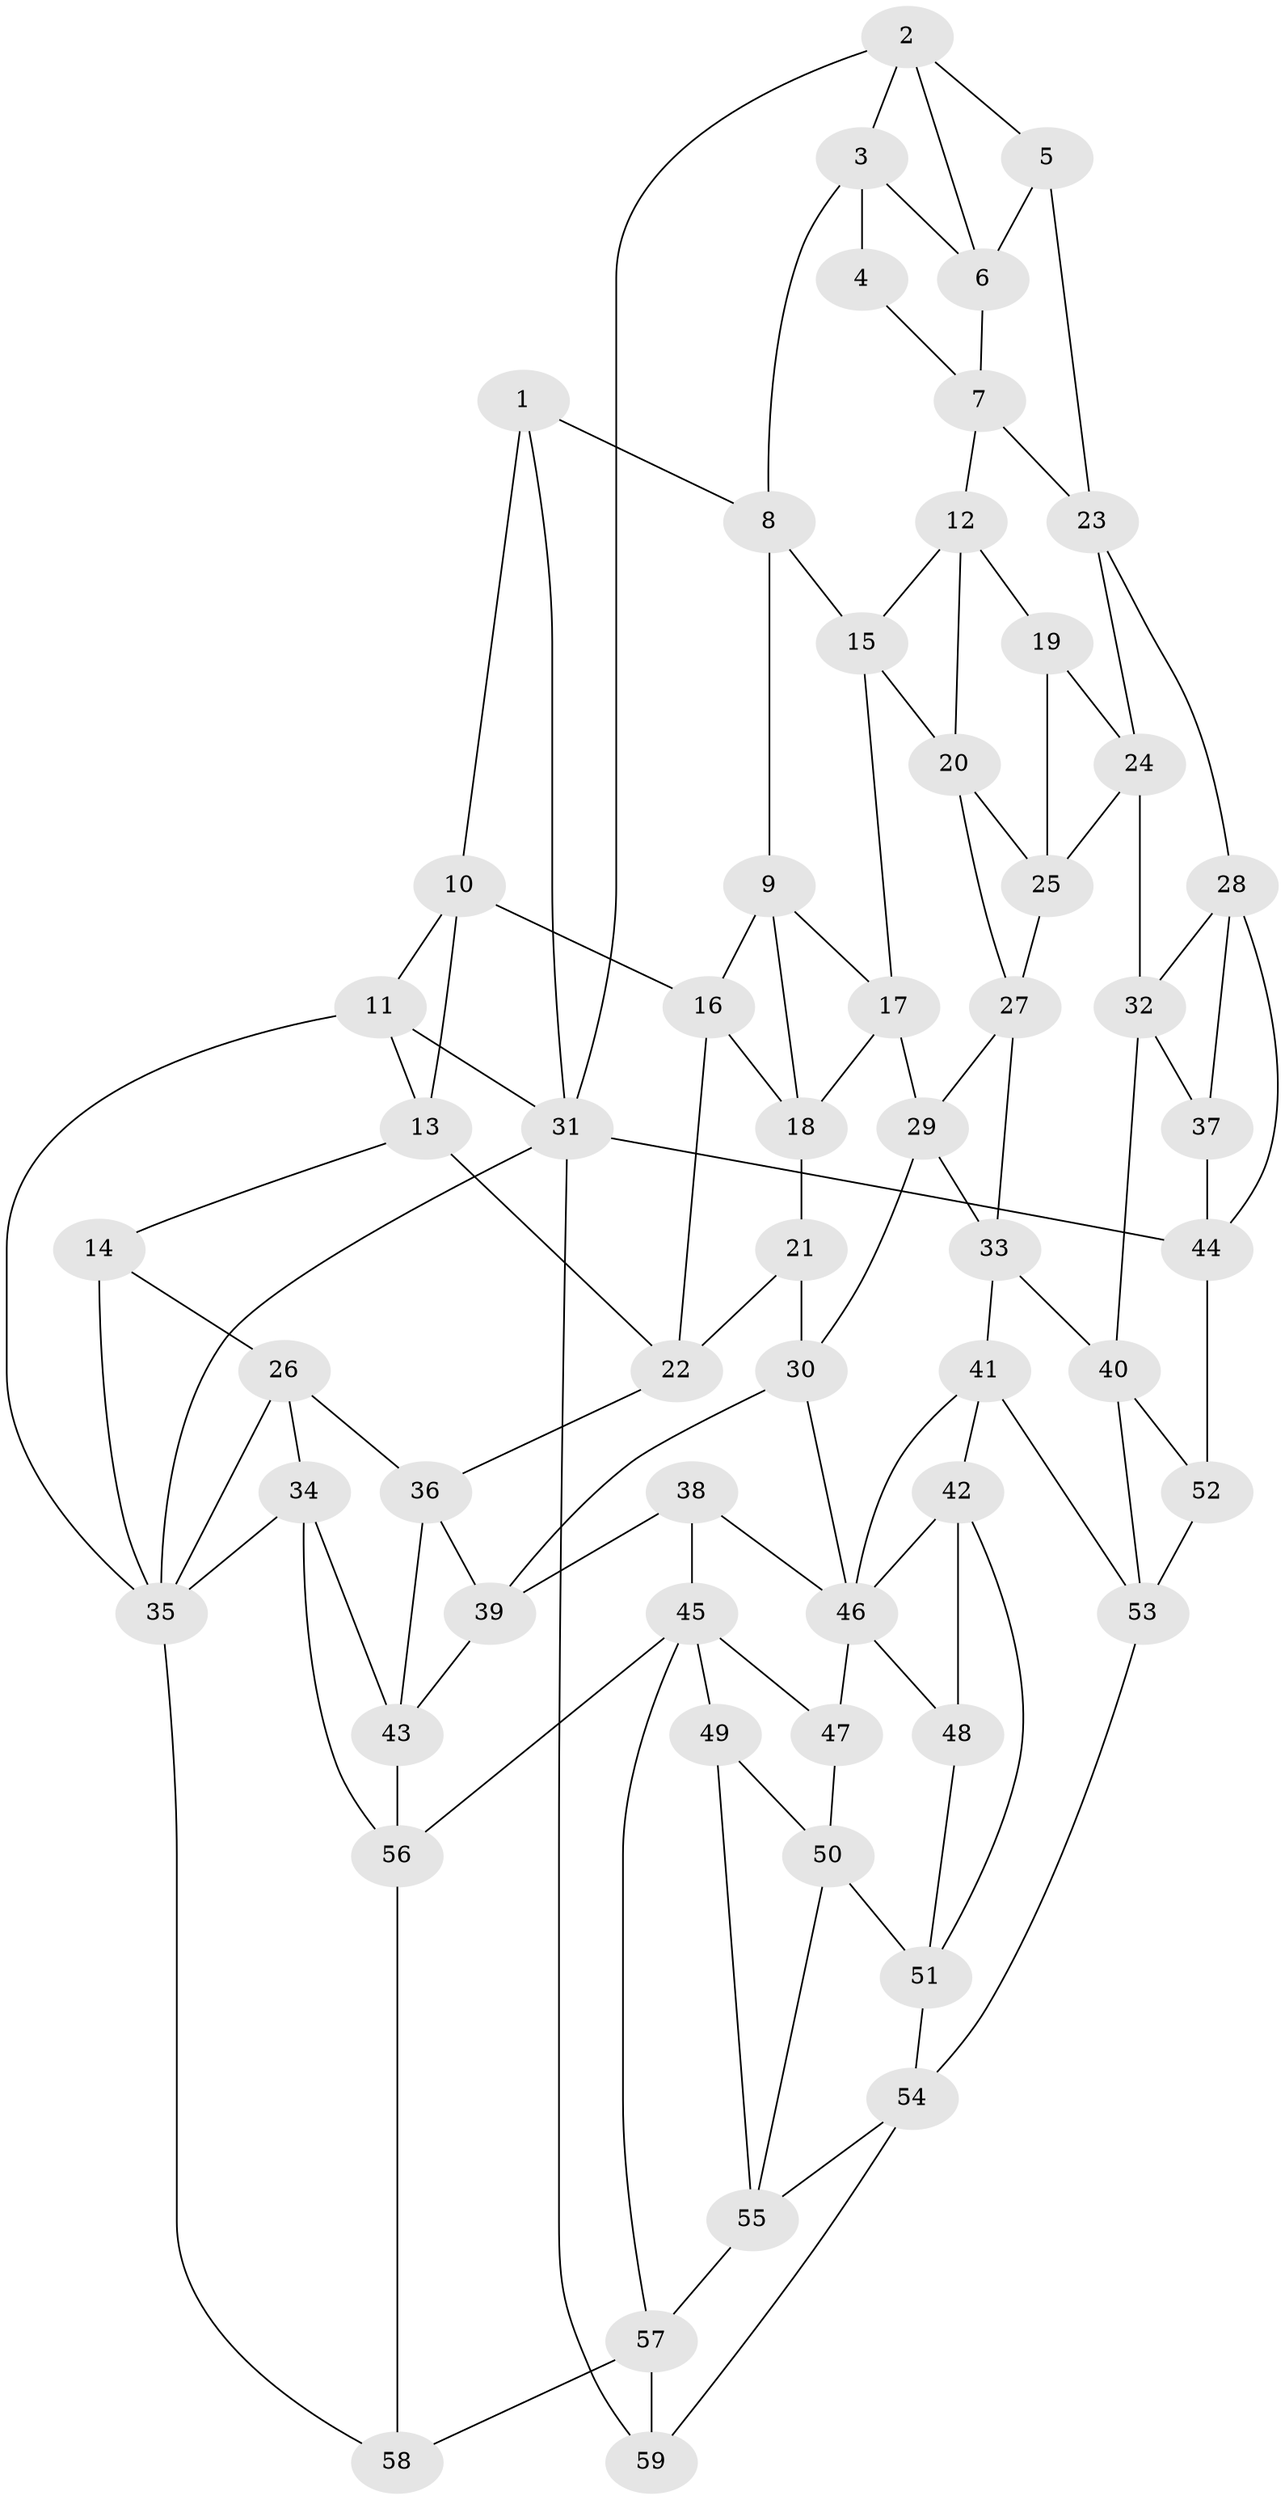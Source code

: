 // original degree distribution, {3: 0.02564102564102564, 4: 0.23076923076923078, 5: 0.5213675213675214, 6: 0.2222222222222222}
// Generated by graph-tools (version 1.1) at 2025/27/03/09/25 03:27:10]
// undirected, 59 vertices, 114 edges
graph export_dot {
graph [start="1"]
  node [color=gray90,style=filled];
  1;
  2;
  3;
  4;
  5;
  6;
  7;
  8;
  9;
  10;
  11;
  12;
  13;
  14;
  15;
  16;
  17;
  18;
  19;
  20;
  21;
  22;
  23;
  24;
  25;
  26;
  27;
  28;
  29;
  30;
  31;
  32;
  33;
  34;
  35;
  36;
  37;
  38;
  39;
  40;
  41;
  42;
  43;
  44;
  45;
  46;
  47;
  48;
  49;
  50;
  51;
  52;
  53;
  54;
  55;
  56;
  57;
  58;
  59;
  1 -- 8 [weight=1.0];
  1 -- 10 [weight=1.0];
  1 -- 31 [weight=1.0];
  2 -- 3 [weight=1.0];
  2 -- 5 [weight=1.0];
  2 -- 6 [weight=1.0];
  2 -- 31 [weight=1.0];
  3 -- 4 [weight=2.0];
  3 -- 6 [weight=1.0];
  3 -- 8 [weight=1.0];
  4 -- 7 [weight=1.0];
  5 -- 6 [weight=1.0];
  5 -- 23 [weight=1.0];
  6 -- 7 [weight=1.0];
  7 -- 12 [weight=1.0];
  7 -- 23 [weight=1.0];
  8 -- 9 [weight=1.0];
  8 -- 15 [weight=1.0];
  9 -- 16 [weight=1.0];
  9 -- 17 [weight=1.0];
  9 -- 18 [weight=1.0];
  10 -- 11 [weight=1.0];
  10 -- 13 [weight=1.0];
  10 -- 16 [weight=1.0];
  11 -- 13 [weight=1.0];
  11 -- 31 [weight=1.0];
  11 -- 35 [weight=1.0];
  12 -- 15 [weight=1.0];
  12 -- 19 [weight=1.0];
  12 -- 20 [weight=1.0];
  13 -- 14 [weight=1.0];
  13 -- 22 [weight=1.0];
  14 -- 26 [weight=1.0];
  14 -- 35 [weight=1.0];
  15 -- 17 [weight=1.0];
  15 -- 20 [weight=1.0];
  16 -- 18 [weight=1.0];
  16 -- 22 [weight=1.0];
  17 -- 18 [weight=1.0];
  17 -- 29 [weight=1.0];
  18 -- 21 [weight=1.0];
  19 -- 24 [weight=1.0];
  19 -- 25 [weight=1.0];
  20 -- 25 [weight=1.0];
  20 -- 27 [weight=1.0];
  21 -- 22 [weight=1.0];
  21 -- 30 [weight=1.0];
  22 -- 36 [weight=1.0];
  23 -- 24 [weight=1.0];
  23 -- 28 [weight=1.0];
  24 -- 25 [weight=1.0];
  24 -- 32 [weight=1.0];
  25 -- 27 [weight=1.0];
  26 -- 34 [weight=1.0];
  26 -- 35 [weight=1.0];
  26 -- 36 [weight=1.0];
  27 -- 29 [weight=1.0];
  27 -- 33 [weight=1.0];
  28 -- 32 [weight=1.0];
  28 -- 37 [weight=1.0];
  28 -- 44 [weight=1.0];
  29 -- 30 [weight=1.0];
  29 -- 33 [weight=1.0];
  30 -- 39 [weight=1.0];
  30 -- 46 [weight=1.0];
  31 -- 35 [weight=1.0];
  31 -- 44 [weight=1.0];
  31 -- 59 [weight=1.0];
  32 -- 37 [weight=1.0];
  32 -- 40 [weight=1.0];
  33 -- 40 [weight=1.0];
  33 -- 41 [weight=1.0];
  34 -- 35 [weight=1.0];
  34 -- 43 [weight=1.0];
  34 -- 56 [weight=1.0];
  35 -- 58 [weight=1.0];
  36 -- 39 [weight=1.0];
  36 -- 43 [weight=1.0];
  37 -- 44 [weight=2.0];
  38 -- 39 [weight=1.0];
  38 -- 45 [weight=2.0];
  38 -- 46 [weight=1.0];
  39 -- 43 [weight=1.0];
  40 -- 52 [weight=1.0];
  40 -- 53 [weight=1.0];
  41 -- 42 [weight=1.0];
  41 -- 46 [weight=1.0];
  41 -- 53 [weight=1.0];
  42 -- 46 [weight=1.0];
  42 -- 48 [weight=1.0];
  42 -- 51 [weight=1.0];
  43 -- 56 [weight=1.0];
  44 -- 52 [weight=2.0];
  45 -- 47 [weight=1.0];
  45 -- 49 [weight=1.0];
  45 -- 56 [weight=1.0];
  45 -- 57 [weight=1.0];
  46 -- 47 [weight=1.0];
  46 -- 48 [weight=1.0];
  47 -- 50 [weight=1.0];
  48 -- 51 [weight=1.0];
  49 -- 50 [weight=1.0];
  49 -- 55 [weight=1.0];
  50 -- 51 [weight=1.0];
  50 -- 55 [weight=1.0];
  51 -- 54 [weight=1.0];
  52 -- 53 [weight=1.0];
  53 -- 54 [weight=1.0];
  54 -- 55 [weight=1.0];
  54 -- 59 [weight=1.0];
  55 -- 57 [weight=1.0];
  56 -- 58 [weight=1.0];
  57 -- 58 [weight=1.0];
  57 -- 59 [weight=1.0];
}
